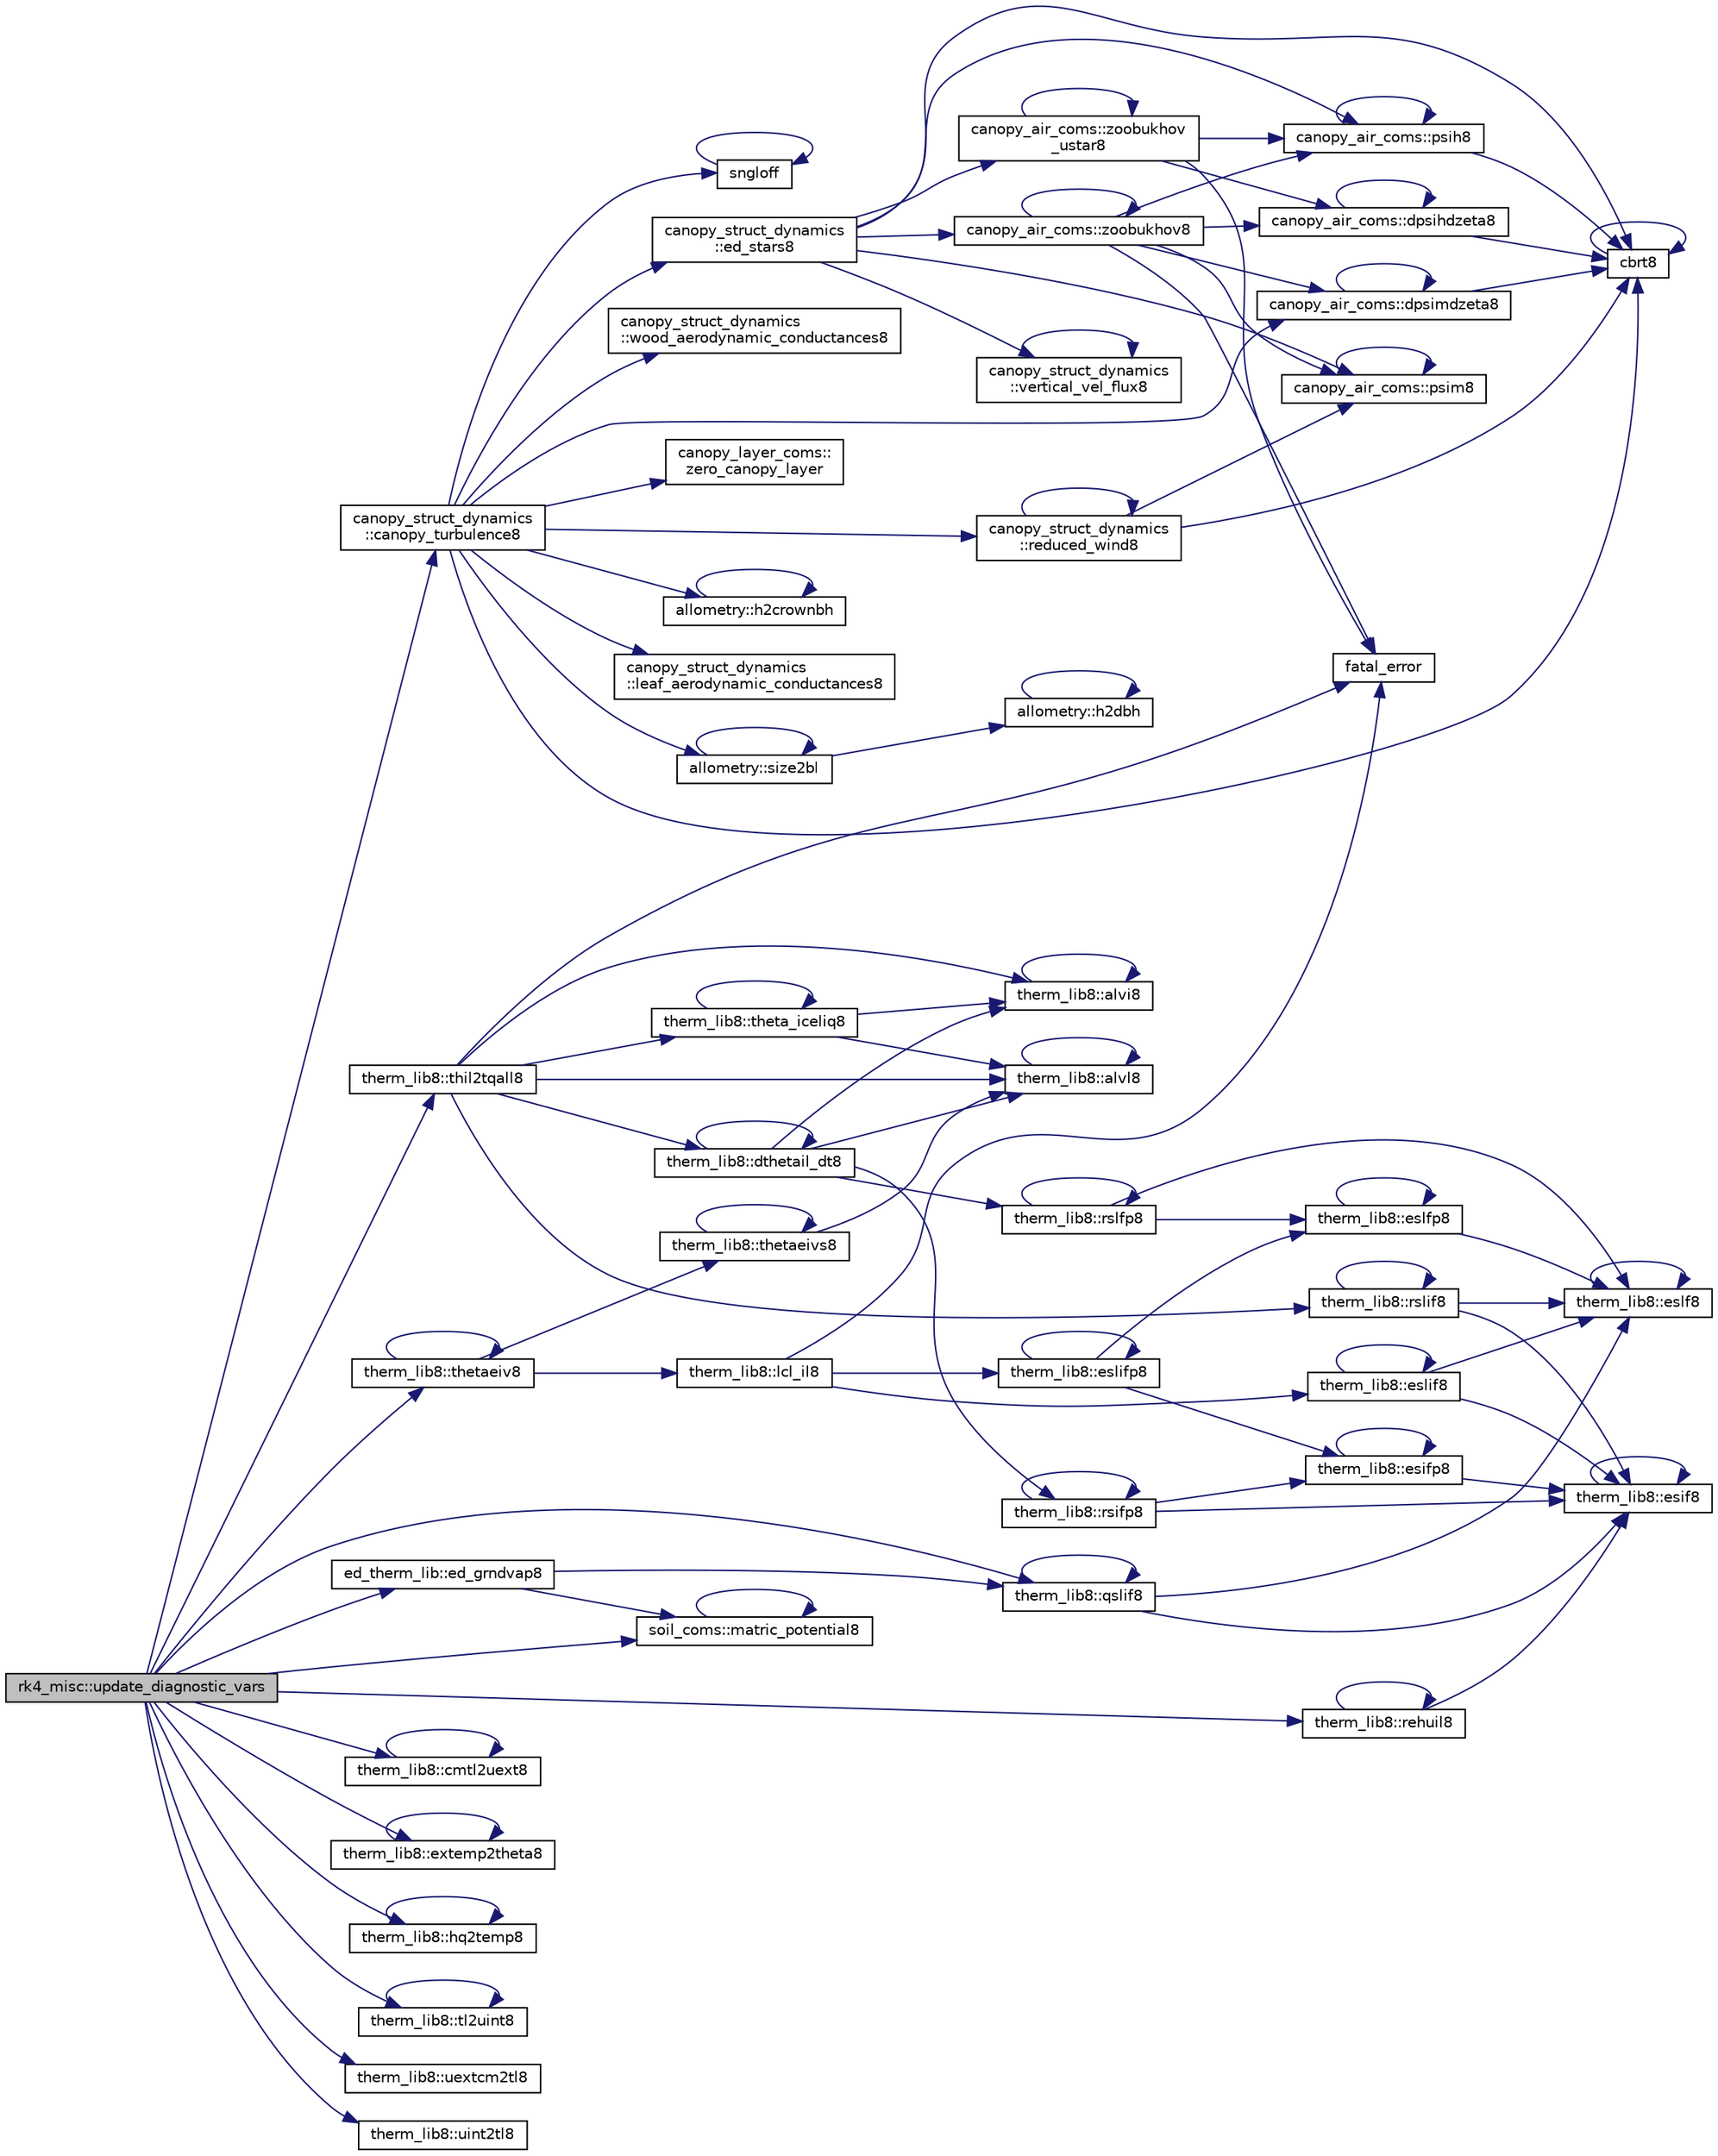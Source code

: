 digraph "rk4_misc::update_diagnostic_vars"
{
 // LATEX_PDF_SIZE
  edge [fontname="Helvetica",fontsize="10",labelfontname="Helvetica",labelfontsize="10"];
  node [fontname="Helvetica",fontsize="10",shape=record];
  rankdir="LR";
  Node1 [label="rk4_misc::update_diagnostic_vars",height=0.2,width=0.4,color="black", fillcolor="grey75", style="filled", fontcolor="black",tooltip=" "];
  Node1 -> Node2 [color="midnightblue",fontsize="10",style="solid",fontname="Helvetica"];
  Node2 [label="canopy_struct_dynamics\l::canopy_turbulence8",height=0.2,width=0.4,color="black", fillcolor="white", style="filled",URL="$namespacecanopy__struct__dynamics.html#a1cdbc02d1009ee6ff32a3c234f549a9a",tooltip=" "];
  Node2 -> Node3 [color="midnightblue",fontsize="10",style="solid",fontname="Helvetica"];
  Node3 [label="cbrt8",height=0.2,width=0.4,color="black", fillcolor="white", style="filled",URL="$numutils_8f90.html#ad4b910be4531c088be1d1e83197aa36e",tooltip=" "];
  Node3 -> Node3 [color="midnightblue",fontsize="10",style="solid",fontname="Helvetica"];
  Node2 -> Node4 [color="midnightblue",fontsize="10",style="solid",fontname="Helvetica"];
  Node4 [label="canopy_air_coms::dpsimdzeta8",height=0.2,width=0.4,color="black", fillcolor="white", style="filled",URL="$namespacecanopy__air__coms.html#a51b006ac118f9549aee23ddb61a1bf19",tooltip=" "];
  Node4 -> Node3 [color="midnightblue",fontsize="10",style="solid",fontname="Helvetica"];
  Node4 -> Node4 [color="midnightblue",fontsize="10",style="solid",fontname="Helvetica"];
  Node2 -> Node5 [color="midnightblue",fontsize="10",style="solid",fontname="Helvetica"];
  Node5 [label="canopy_struct_dynamics\l::ed_stars8",height=0.2,width=0.4,color="black", fillcolor="white", style="filled",URL="$namespacecanopy__struct__dynamics.html#af6b2f4221f3eb91585a6baafc373bb88",tooltip=" "];
  Node5 -> Node3 [color="midnightblue",fontsize="10",style="solid",fontname="Helvetica"];
  Node5 -> Node6 [color="midnightblue",fontsize="10",style="solid",fontname="Helvetica"];
  Node6 [label="canopy_air_coms::psih8",height=0.2,width=0.4,color="black", fillcolor="white", style="filled",URL="$namespacecanopy__air__coms.html#aef33f0eeea82151a8edb6dc38c4cc921",tooltip=" "];
  Node6 -> Node3 [color="midnightblue",fontsize="10",style="solid",fontname="Helvetica"];
  Node6 -> Node6 [color="midnightblue",fontsize="10",style="solid",fontname="Helvetica"];
  Node5 -> Node7 [color="midnightblue",fontsize="10",style="solid",fontname="Helvetica"];
  Node7 [label="canopy_air_coms::psim8",height=0.2,width=0.4,color="black", fillcolor="white", style="filled",URL="$namespacecanopy__air__coms.html#aba7cbe776dbfa9815870ad3686949041",tooltip=" "];
  Node7 -> Node7 [color="midnightblue",fontsize="10",style="solid",fontname="Helvetica"];
  Node5 -> Node8 [color="midnightblue",fontsize="10",style="solid",fontname="Helvetica"];
  Node8 [label="canopy_struct_dynamics\l::vertical_vel_flux8",height=0.2,width=0.4,color="black", fillcolor="white", style="filled",URL="$namespacecanopy__struct__dynamics.html#a2d40fd080c1c03b7c112ff3861e89458",tooltip=" "];
  Node8 -> Node8 [color="midnightblue",fontsize="10",style="solid",fontname="Helvetica"];
  Node5 -> Node9 [color="midnightblue",fontsize="10",style="solid",fontname="Helvetica"];
  Node9 [label="canopy_air_coms::zoobukhov8",height=0.2,width=0.4,color="black", fillcolor="white", style="filled",URL="$namespacecanopy__air__coms.html#a4e6140963de3534910dc5f0b8dffa30d",tooltip=" "];
  Node9 -> Node10 [color="midnightblue",fontsize="10",style="solid",fontname="Helvetica"];
  Node10 [label="canopy_air_coms::dpsihdzeta8",height=0.2,width=0.4,color="black", fillcolor="white", style="filled",URL="$namespacecanopy__air__coms.html#aa5f9649efc40a05ddc13e1450f30fad3",tooltip=" "];
  Node10 -> Node3 [color="midnightblue",fontsize="10",style="solid",fontname="Helvetica"];
  Node10 -> Node10 [color="midnightblue",fontsize="10",style="solid",fontname="Helvetica"];
  Node9 -> Node4 [color="midnightblue",fontsize="10",style="solid",fontname="Helvetica"];
  Node9 -> Node11 [color="midnightblue",fontsize="10",style="solid",fontname="Helvetica"];
  Node11 [label="fatal_error",height=0.2,width=0.4,color="black", fillcolor="white", style="filled",URL="$fatal__error_8_f90.html#a2a2bff228716ab48a81c795b348d1665",tooltip=" "];
  Node9 -> Node6 [color="midnightblue",fontsize="10",style="solid",fontname="Helvetica"];
  Node9 -> Node7 [color="midnightblue",fontsize="10",style="solid",fontname="Helvetica"];
  Node9 -> Node9 [color="midnightblue",fontsize="10",style="solid",fontname="Helvetica"];
  Node5 -> Node12 [color="midnightblue",fontsize="10",style="solid",fontname="Helvetica"];
  Node12 [label="canopy_air_coms::zoobukhov\l_ustar8",height=0.2,width=0.4,color="black", fillcolor="white", style="filled",URL="$namespacecanopy__air__coms.html#a6ef582f46fded1355973730e6a2289f2",tooltip=" "];
  Node12 -> Node10 [color="midnightblue",fontsize="10",style="solid",fontname="Helvetica"];
  Node12 -> Node11 [color="midnightblue",fontsize="10",style="solid",fontname="Helvetica"];
  Node12 -> Node6 [color="midnightblue",fontsize="10",style="solid",fontname="Helvetica"];
  Node12 -> Node12 [color="midnightblue",fontsize="10",style="solid",fontname="Helvetica"];
  Node2 -> Node13 [color="midnightblue",fontsize="10",style="solid",fontname="Helvetica"];
  Node13 [label="allometry::h2crownbh",height=0.2,width=0.4,color="black", fillcolor="white", style="filled",URL="$namespaceallometry.html#a88949ed487fccc2f1dfd065399043b0d",tooltip=" "];
  Node13 -> Node13 [color="midnightblue",fontsize="10",style="solid",fontname="Helvetica"];
  Node2 -> Node14 [color="midnightblue",fontsize="10",style="solid",fontname="Helvetica"];
  Node14 [label="canopy_struct_dynamics\l::leaf_aerodynamic_conductances8",height=0.2,width=0.4,color="black", fillcolor="white", style="filled",URL="$namespacecanopy__struct__dynamics.html#a603f1234645bf9624c578131440e8555",tooltip=" "];
  Node2 -> Node15 [color="midnightblue",fontsize="10",style="solid",fontname="Helvetica"];
  Node15 [label="canopy_struct_dynamics\l::reduced_wind8",height=0.2,width=0.4,color="black", fillcolor="white", style="filled",URL="$namespacecanopy__struct__dynamics.html#a4bfef6570fcebda5f22600fd0660ee0c",tooltip=" "];
  Node15 -> Node3 [color="midnightblue",fontsize="10",style="solid",fontname="Helvetica"];
  Node15 -> Node7 [color="midnightblue",fontsize="10",style="solid",fontname="Helvetica"];
  Node15 -> Node15 [color="midnightblue",fontsize="10",style="solid",fontname="Helvetica"];
  Node2 -> Node16 [color="midnightblue",fontsize="10",style="solid",fontname="Helvetica"];
  Node16 [label="allometry::size2bl",height=0.2,width=0.4,color="black", fillcolor="white", style="filled",URL="$namespaceallometry.html#a10c3f179ffa5bee4c98a338aa18067ee",tooltip=" "];
  Node16 -> Node17 [color="midnightblue",fontsize="10",style="solid",fontname="Helvetica"];
  Node17 [label="allometry::h2dbh",height=0.2,width=0.4,color="black", fillcolor="white", style="filled",URL="$namespaceallometry.html#a31aa8db06e86ec74efb5e692417399df",tooltip=" "];
  Node17 -> Node17 [color="midnightblue",fontsize="10",style="solid",fontname="Helvetica"];
  Node16 -> Node16 [color="midnightblue",fontsize="10",style="solid",fontname="Helvetica"];
  Node2 -> Node18 [color="midnightblue",fontsize="10",style="solid",fontname="Helvetica"];
  Node18 [label="sngloff",height=0.2,width=0.4,color="black", fillcolor="white", style="filled",URL="$numutils_8f90.html#a97ff3973394dba1b9534e055e358de97",tooltip=" "];
  Node18 -> Node18 [color="midnightblue",fontsize="10",style="solid",fontname="Helvetica"];
  Node2 -> Node19 [color="midnightblue",fontsize="10",style="solid",fontname="Helvetica"];
  Node19 [label="canopy_struct_dynamics\l::wood_aerodynamic_conductances8",height=0.2,width=0.4,color="black", fillcolor="white", style="filled",URL="$namespacecanopy__struct__dynamics.html#ab3558ff33f85ef3ffe4b58bc41a6c04f",tooltip=" "];
  Node2 -> Node20 [color="midnightblue",fontsize="10",style="solid",fontname="Helvetica"];
  Node20 [label="canopy_layer_coms::\lzero_canopy_layer",height=0.2,width=0.4,color="black", fillcolor="white", style="filled",URL="$namespacecanopy__layer__coms.html#a35bc9ed614af3affcdbfe5b81f97bb12",tooltip=" "];
  Node1 -> Node21 [color="midnightblue",fontsize="10",style="solid",fontname="Helvetica"];
  Node21 [label="therm_lib8::cmtl2uext8",height=0.2,width=0.4,color="black", fillcolor="white", style="filled",URL="$namespacetherm__lib8.html#af5c7259346e1ee029458410d49100d77",tooltip=" "];
  Node21 -> Node21 [color="midnightblue",fontsize="10",style="solid",fontname="Helvetica"];
  Node1 -> Node22 [color="midnightblue",fontsize="10",style="solid",fontname="Helvetica"];
  Node22 [label="ed_therm_lib::ed_grndvap8",height=0.2,width=0.4,color="black", fillcolor="white", style="filled",URL="$namespaceed__therm__lib.html#a746a2bb61d932fd3cb928a3b5e5e832e",tooltip=" "];
  Node22 -> Node23 [color="midnightblue",fontsize="10",style="solid",fontname="Helvetica"];
  Node23 [label="soil_coms::matric_potential8",height=0.2,width=0.4,color="black", fillcolor="white", style="filled",URL="$namespacesoil__coms.html#aba13a25afd16826ae4dfb38fa047ba76",tooltip=" "];
  Node23 -> Node23 [color="midnightblue",fontsize="10",style="solid",fontname="Helvetica"];
  Node22 -> Node24 [color="midnightblue",fontsize="10",style="solid",fontname="Helvetica"];
  Node24 [label="therm_lib8::qslif8",height=0.2,width=0.4,color="black", fillcolor="white", style="filled",URL="$namespacetherm__lib8.html#aa9d6ede67f0021ccc80049f582b3177b",tooltip=" "];
  Node24 -> Node25 [color="midnightblue",fontsize="10",style="solid",fontname="Helvetica"];
  Node25 [label="therm_lib8::esif8",height=0.2,width=0.4,color="black", fillcolor="white", style="filled",URL="$namespacetherm__lib8.html#a4c2e61543813926681cd581b4c72f0a9",tooltip=" "];
  Node25 -> Node25 [color="midnightblue",fontsize="10",style="solid",fontname="Helvetica"];
  Node24 -> Node26 [color="midnightblue",fontsize="10",style="solid",fontname="Helvetica"];
  Node26 [label="therm_lib8::eslf8",height=0.2,width=0.4,color="black", fillcolor="white", style="filled",URL="$namespacetherm__lib8.html#aa7a527bdf772238306801f7f86e6db58",tooltip=" "];
  Node26 -> Node26 [color="midnightblue",fontsize="10",style="solid",fontname="Helvetica"];
  Node24 -> Node24 [color="midnightblue",fontsize="10",style="solid",fontname="Helvetica"];
  Node1 -> Node27 [color="midnightblue",fontsize="10",style="solid",fontname="Helvetica"];
  Node27 [label="therm_lib8::extemp2theta8",height=0.2,width=0.4,color="black", fillcolor="white", style="filled",URL="$namespacetherm__lib8.html#a309e38d181bfb3eea47d3f220e44b923",tooltip=" "];
  Node27 -> Node27 [color="midnightblue",fontsize="10",style="solid",fontname="Helvetica"];
  Node1 -> Node28 [color="midnightblue",fontsize="10",style="solid",fontname="Helvetica"];
  Node28 [label="therm_lib8::hq2temp8",height=0.2,width=0.4,color="black", fillcolor="white", style="filled",URL="$namespacetherm__lib8.html#a1ffd2b0e4437b77b168fa1df97e641ca",tooltip=" "];
  Node28 -> Node28 [color="midnightblue",fontsize="10",style="solid",fontname="Helvetica"];
  Node1 -> Node23 [color="midnightblue",fontsize="10",style="solid",fontname="Helvetica"];
  Node1 -> Node24 [color="midnightblue",fontsize="10",style="solid",fontname="Helvetica"];
  Node1 -> Node29 [color="midnightblue",fontsize="10",style="solid",fontname="Helvetica"];
  Node29 [label="therm_lib8::rehuil8",height=0.2,width=0.4,color="black", fillcolor="white", style="filled",URL="$namespacetherm__lib8.html#a51fbba130b3fc3a6cc1744aeb76a2b81",tooltip=" "];
  Node29 -> Node25 [color="midnightblue",fontsize="10",style="solid",fontname="Helvetica"];
  Node29 -> Node29 [color="midnightblue",fontsize="10",style="solid",fontname="Helvetica"];
  Node1 -> Node30 [color="midnightblue",fontsize="10",style="solid",fontname="Helvetica"];
  Node30 [label="therm_lib8::thetaeiv8",height=0.2,width=0.4,color="black", fillcolor="white", style="filled",URL="$namespacetherm__lib8.html#aca0eeff24415eab272c13efcba42ebd5",tooltip=" "];
  Node30 -> Node31 [color="midnightblue",fontsize="10",style="solid",fontname="Helvetica"];
  Node31 [label="therm_lib8::lcl_il8",height=0.2,width=0.4,color="black", fillcolor="white", style="filled",URL="$namespacetherm__lib8.html#a0f6906696662a832ed73b03f8f97e449",tooltip=" "];
  Node31 -> Node32 [color="midnightblue",fontsize="10",style="solid",fontname="Helvetica"];
  Node32 [label="therm_lib8::eslif8",height=0.2,width=0.4,color="black", fillcolor="white", style="filled",URL="$namespacetherm__lib8.html#a1b4385a0130e311cf955294b6ae00f7a",tooltip=" "];
  Node32 -> Node25 [color="midnightblue",fontsize="10",style="solid",fontname="Helvetica"];
  Node32 -> Node26 [color="midnightblue",fontsize="10",style="solid",fontname="Helvetica"];
  Node32 -> Node32 [color="midnightblue",fontsize="10",style="solid",fontname="Helvetica"];
  Node31 -> Node33 [color="midnightblue",fontsize="10",style="solid",fontname="Helvetica"];
  Node33 [label="therm_lib8::eslifp8",height=0.2,width=0.4,color="black", fillcolor="white", style="filled",URL="$namespacetherm__lib8.html#ae0d53f4e0871d19461d34b59cc932516",tooltip=" "];
  Node33 -> Node34 [color="midnightblue",fontsize="10",style="solid",fontname="Helvetica"];
  Node34 [label="therm_lib8::esifp8",height=0.2,width=0.4,color="black", fillcolor="white", style="filled",URL="$namespacetherm__lib8.html#a73a640719683dd2b05aba5a87822aa22",tooltip=" "];
  Node34 -> Node25 [color="midnightblue",fontsize="10",style="solid",fontname="Helvetica"];
  Node34 -> Node34 [color="midnightblue",fontsize="10",style="solid",fontname="Helvetica"];
  Node33 -> Node35 [color="midnightblue",fontsize="10",style="solid",fontname="Helvetica"];
  Node35 [label="therm_lib8::eslfp8",height=0.2,width=0.4,color="black", fillcolor="white", style="filled",URL="$namespacetherm__lib8.html#a3f44aca95e1fb010823bb94ede3d19ca",tooltip=" "];
  Node35 -> Node26 [color="midnightblue",fontsize="10",style="solid",fontname="Helvetica"];
  Node35 -> Node35 [color="midnightblue",fontsize="10",style="solid",fontname="Helvetica"];
  Node33 -> Node33 [color="midnightblue",fontsize="10",style="solid",fontname="Helvetica"];
  Node31 -> Node11 [color="midnightblue",fontsize="10",style="solid",fontname="Helvetica"];
  Node30 -> Node30 [color="midnightblue",fontsize="10",style="solid",fontname="Helvetica"];
  Node30 -> Node36 [color="midnightblue",fontsize="10",style="solid",fontname="Helvetica"];
  Node36 [label="therm_lib8::thetaeivs8",height=0.2,width=0.4,color="black", fillcolor="white", style="filled",URL="$namespacetherm__lib8.html#a43786e4d4bcf61f6d8fb66fa5a925df9",tooltip=" "];
  Node36 -> Node37 [color="midnightblue",fontsize="10",style="solid",fontname="Helvetica"];
  Node37 [label="therm_lib8::alvl8",height=0.2,width=0.4,color="black", fillcolor="white", style="filled",URL="$namespacetherm__lib8.html#a8dfe9d6c06c19f28e388354ce1001ec2",tooltip=" "];
  Node37 -> Node37 [color="midnightblue",fontsize="10",style="solid",fontname="Helvetica"];
  Node36 -> Node36 [color="midnightblue",fontsize="10",style="solid",fontname="Helvetica"];
  Node1 -> Node38 [color="midnightblue",fontsize="10",style="solid",fontname="Helvetica"];
  Node38 [label="therm_lib8::thil2tqall8",height=0.2,width=0.4,color="black", fillcolor="white", style="filled",URL="$namespacetherm__lib8.html#ac25af6f3203cd6cbf1e3933ae25eaeca",tooltip=" "];
  Node38 -> Node39 [color="midnightblue",fontsize="10",style="solid",fontname="Helvetica"];
  Node39 [label="therm_lib8::alvi8",height=0.2,width=0.4,color="black", fillcolor="white", style="filled",URL="$namespacetherm__lib8.html#a3b1992f0fffee3a316b79819cac27382",tooltip=" "];
  Node39 -> Node39 [color="midnightblue",fontsize="10",style="solid",fontname="Helvetica"];
  Node38 -> Node37 [color="midnightblue",fontsize="10",style="solid",fontname="Helvetica"];
  Node38 -> Node40 [color="midnightblue",fontsize="10",style="solid",fontname="Helvetica"];
  Node40 [label="therm_lib8::dthetail_dt8",height=0.2,width=0.4,color="black", fillcolor="white", style="filled",URL="$namespacetherm__lib8.html#acd882aa1f52e8cbaee8065ca35eb5867",tooltip=" "];
  Node40 -> Node39 [color="midnightblue",fontsize="10",style="solid",fontname="Helvetica"];
  Node40 -> Node37 [color="midnightblue",fontsize="10",style="solid",fontname="Helvetica"];
  Node40 -> Node40 [color="midnightblue",fontsize="10",style="solid",fontname="Helvetica"];
  Node40 -> Node41 [color="midnightblue",fontsize="10",style="solid",fontname="Helvetica"];
  Node41 [label="therm_lib8::rsifp8",height=0.2,width=0.4,color="black", fillcolor="white", style="filled",URL="$namespacetherm__lib8.html#ad59e6dc4fe8995e92cdae7dd3a340efc",tooltip=" "];
  Node41 -> Node25 [color="midnightblue",fontsize="10",style="solid",fontname="Helvetica"];
  Node41 -> Node34 [color="midnightblue",fontsize="10",style="solid",fontname="Helvetica"];
  Node41 -> Node41 [color="midnightblue",fontsize="10",style="solid",fontname="Helvetica"];
  Node40 -> Node42 [color="midnightblue",fontsize="10",style="solid",fontname="Helvetica"];
  Node42 [label="therm_lib8::rslfp8",height=0.2,width=0.4,color="black", fillcolor="white", style="filled",URL="$namespacetherm__lib8.html#a73403657254241b151da2ab205ab477f",tooltip=" "];
  Node42 -> Node26 [color="midnightblue",fontsize="10",style="solid",fontname="Helvetica"];
  Node42 -> Node35 [color="midnightblue",fontsize="10",style="solid",fontname="Helvetica"];
  Node42 -> Node42 [color="midnightblue",fontsize="10",style="solid",fontname="Helvetica"];
  Node38 -> Node11 [color="midnightblue",fontsize="10",style="solid",fontname="Helvetica"];
  Node38 -> Node43 [color="midnightblue",fontsize="10",style="solid",fontname="Helvetica"];
  Node43 [label="therm_lib8::rslif8",height=0.2,width=0.4,color="black", fillcolor="white", style="filled",URL="$namespacetherm__lib8.html#a0f62e29f88493f7bc240060f337ade98",tooltip=" "];
  Node43 -> Node25 [color="midnightblue",fontsize="10",style="solid",fontname="Helvetica"];
  Node43 -> Node26 [color="midnightblue",fontsize="10",style="solid",fontname="Helvetica"];
  Node43 -> Node43 [color="midnightblue",fontsize="10",style="solid",fontname="Helvetica"];
  Node38 -> Node44 [color="midnightblue",fontsize="10",style="solid",fontname="Helvetica"];
  Node44 [label="therm_lib8::theta_iceliq8",height=0.2,width=0.4,color="black", fillcolor="white", style="filled",URL="$namespacetherm__lib8.html#a7d5573528d5f5adeb9beb594eead7f4f",tooltip=" "];
  Node44 -> Node39 [color="midnightblue",fontsize="10",style="solid",fontname="Helvetica"];
  Node44 -> Node37 [color="midnightblue",fontsize="10",style="solid",fontname="Helvetica"];
  Node44 -> Node44 [color="midnightblue",fontsize="10",style="solid",fontname="Helvetica"];
  Node1 -> Node45 [color="midnightblue",fontsize="10",style="solid",fontname="Helvetica"];
  Node45 [label="therm_lib8::tl2uint8",height=0.2,width=0.4,color="black", fillcolor="white", style="filled",URL="$namespacetherm__lib8.html#afb21e6b55b53bbc124c228e01ccc60cb",tooltip=" "];
  Node45 -> Node45 [color="midnightblue",fontsize="10",style="solid",fontname="Helvetica"];
  Node1 -> Node46 [color="midnightblue",fontsize="10",style="solid",fontname="Helvetica"];
  Node46 [label="therm_lib8::uextcm2tl8",height=0.2,width=0.4,color="black", fillcolor="white", style="filled",URL="$namespacetherm__lib8.html#af00b031b94385eb06e81a837246715bd",tooltip=" "];
  Node1 -> Node47 [color="midnightblue",fontsize="10",style="solid",fontname="Helvetica"];
  Node47 [label="therm_lib8::uint2tl8",height=0.2,width=0.4,color="black", fillcolor="white", style="filled",URL="$namespacetherm__lib8.html#a25d3d7f68a7ddbdf3c13eac03b1bb780",tooltip=" "];
}
